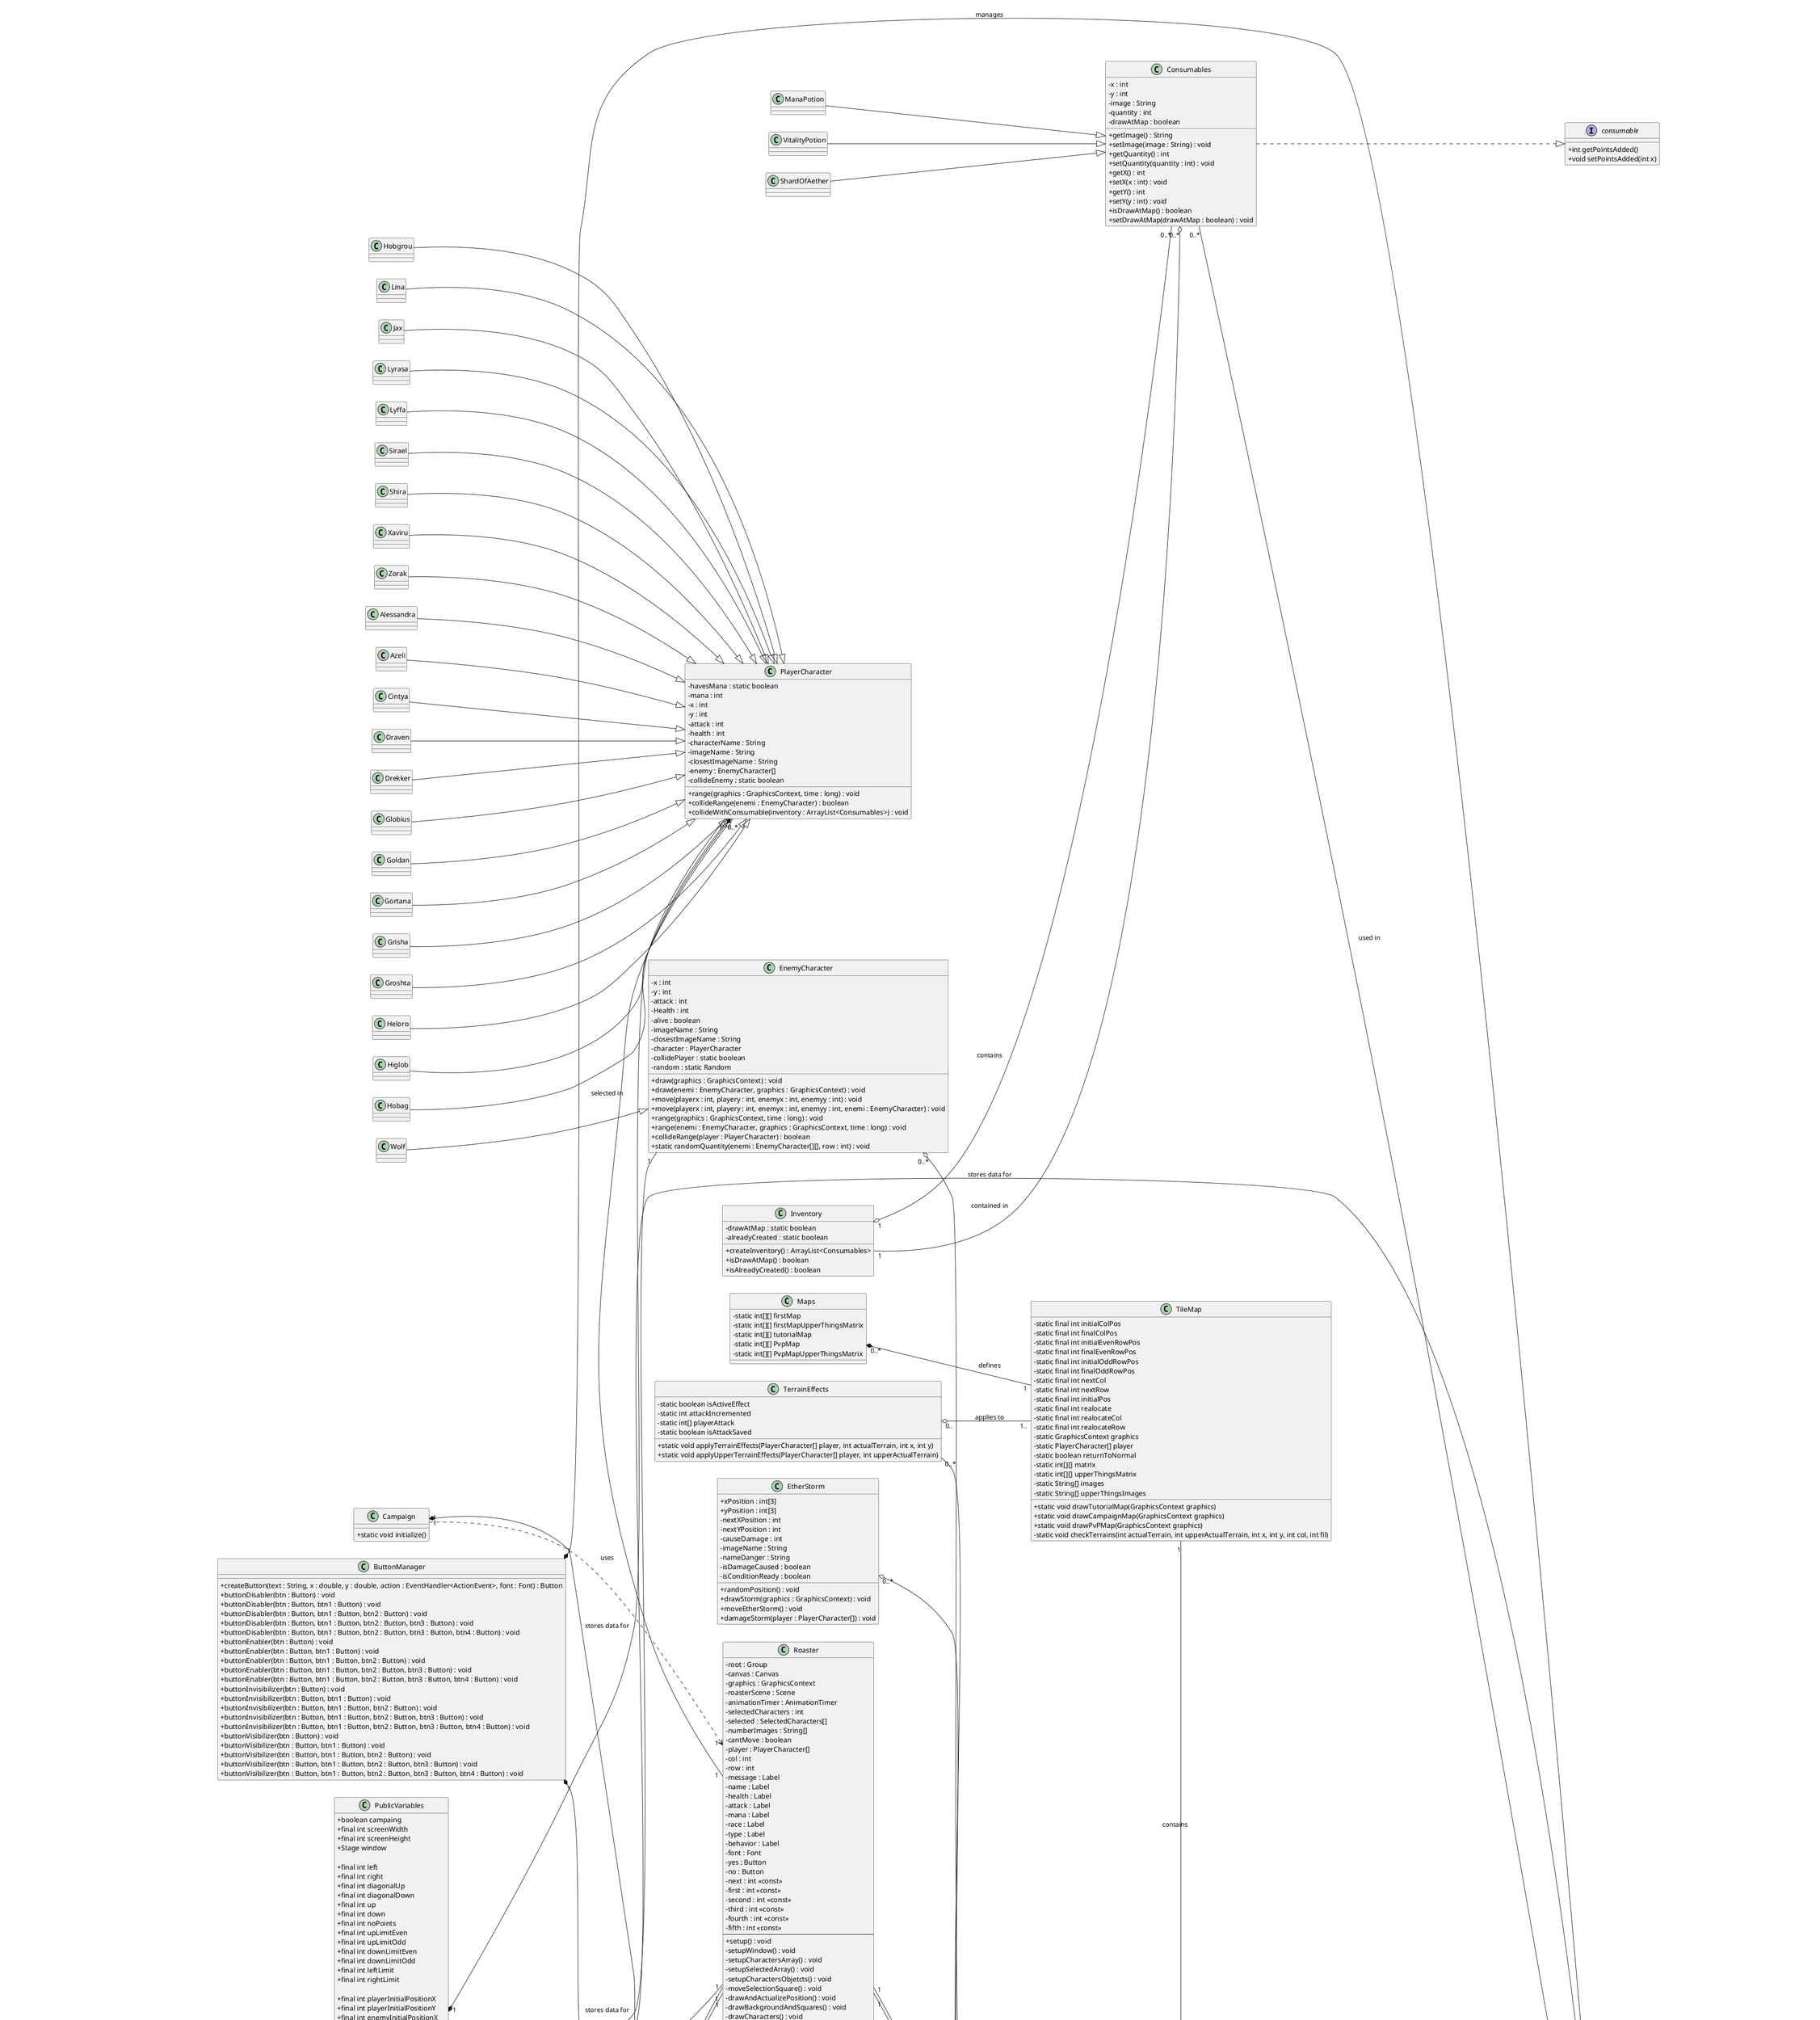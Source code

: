 @startuml
skinparam groupInheritance 2
skinparam classAttributeIconSize 0

' 1. Jerarquía de personajes
together {
  class PlayerCharacter {
    - havesMana : static boolean
    - mana : int
    - x : int
    - y : int
    - attack : int
    - health : int
    - characterName : String
    - imageName : String
    - closestImageName : String
    - enemy : EnemyCharacter[]
    - collideEnemy : static boolean

    + range(graphics : GraphicsContext, time : long) : void
    + collideRange(enemi : EnemyCharacter) : boolean
    + collideWithConsumable(inventory : ArrayList<Consumables>) : void
  }

  class EnemyCharacter {
    - x : int
    - y : int
    - attack : int
    - Health : int
    - alive : boolean
    - imageName : String
    - closestImageName : String
    - character : PlayerCharacter
    - collidePlayer : static boolean
    - random : static Random

    + draw(graphics : GraphicsContext) : void
    + draw(enemi : EnemyCharacter, graphics : GraphicsContext) : void
    + move(playerx : int, playery : int, enemyx : int, enemyy : int) : void
    + move(playerx : int, playery : int, enemyx : int, enemyy : int, enemi : EnemyCharacter) : void
    + range(graphics : GraphicsContext, time : long) : void
    + range(enemi : EnemyCharacter, graphics : GraphicsContext, time : long) : void
    + collideRange(player : PlayerCharacter) : boolean
    + static randomQuantity(enemi : EnemyCharacter[][], row : int) : void
  }

  Wolf --|> EnemyCharacter

  ' Subclases de PlayerCharacter
  Alessandra --|> PlayerCharacter
  Azeli --|> PlayerCharacter
  Cintya --|> PlayerCharacter
  Draven --|> PlayerCharacter
  Drekker --|> PlayerCharacter
  Globius --|> PlayerCharacter
  Goldan --|> PlayerCharacter
  Gortana --|> PlayerCharacter
  Grisha --|> PlayerCharacter
  Groshta --|> PlayerCharacter
  Heloro --|> PlayerCharacter
  Higlob --|> PlayerCharacter
  Hobag --|> PlayerCharacter
  Hobgrou --|> PlayerCharacter
  Jax --|> PlayerCharacter
  Lina --|> PlayerCharacter
  Lyffa --|> PlayerCharacter
  Lyrasa --|> PlayerCharacter
  Shira --|> PlayerCharacter
  Sirael --|> PlayerCharacter
  Xaviru --|> PlayerCharacter
  Zorak --|> PlayerCharacter
}

' 2. Sistema de consumibles
together {
  interface consumable {
    + int getPointsAdded()
    + void setPointsAdded(int x)
  }

  class Consumables {
    - x : int
    - y : int
    - image : String
    - quantity : int
    - drawAtMap : boolean

    + getImage() : String
    + setImage(image : String) : void
    + getQuantity() : int
    + setQuantity(quantity : int) : void
    + getX() : int
    + setX(x : int) : void
    + getY() : int
    + setY(y : int) : void
    + isDrawAtMap() : boolean
    + setDrawAtMap(drawAtMap : boolean) : void
  }

  Consumables ..|> consumable

   ManaPotion --|> Consumables
   VitalityPotion --|> Consumables
   ShardOfAether --|> Consumables
}

' 3. Núcleo del juego
left to right direction
class Game {
    - static Scene mainScene
    - static StackPane stackPane = new StackPane()
    - HBox mainContainer
    - VBox leftContainer
    - StackPane rightContainer
    + static void main(String[] args)
    + void start(Stage window)
    - void cssSettings()
    - void settings()
    + static Scene getMainScene()
}

class Campaign {
    + static void initialize()
}

class Gameplay {
    - player: PlayerCharacter[]
    - enemi: EnemyCharacter[][]
    - enemiSize: int
    - inventory: ArrayList<Consumables>
    - characterData: Label[]
    - potionQuantity: Label
    - manaQuantity: Label
    - emptyInventoryLabel: Label
    - previusX: int
    - previusY: int
    - actionPoints: int
    - noPoints: int
    - activateRange: boolean
    - grabConsumable: boolean
    - drawConsumable: boolean
    - gameplayTimer: AnimationTimer
    - gameplayScene: Scene
    - root: Pane
    - canvas: Canvas
    - graphics: GraphicsContext
    - time: int
    - left: int
    - right: int
    - up: int
    - down: int
    - diagonalUp: int
    - diagonalDown: int
    - leftLimit: int
    - rightLimit: int
    - upLimitOdd: int
    - upLimitEven: int
    - downLimitOdd: int
    - downLimitEven: int

    + checkIfYouWin(): void
    + areAllCharactersDead(): boolean
    + checkIfCharacterIsAlive(): void
    + actualizeCharacterData(): void
    + areAllEnemiesDead(): boolean
    + checkIfPlayerCollideWithConsumable(): void
    + checkIfDrawInventory(): void
    + checkIfPlayerCollideWithEnemy(): void
    + actualizeConsumablesAtInventary(): void
    + actualizePotionAtInventary(): void
    + actualizeManaAtInventary(): void
    + playerMovement(): void
    + rangeCollitionAllEnemies(): void
    + cleanup(): void
    + isGrabConsumable(): boolean
    + setGrabConsumable(grab: boolean): void
    + setDrawConsumable(draw: boolean): void
    + isActivateRange(): boolean
    + startGameplayTimer(): void
    + stopGameplayTimer(): void
}

class Combat {
    - static PlayerCharacter[] player
    - static EnemyCharacter[] enemy
    - static int selectedCharacter
    - static int selectedEnemy
    - static int playerTurn
    - static GraphicsContext graphics
    - static AnimationTimer animationForCombat
    - static Scene combatScene
    - static Group root
    - static Canvas canvas
    - static ArrayList<Consumables> inventory
    - static boolean selectEnemyToAttack
    - static boolean attackToSelectedEnemy
    - static Label message, playerLife, playerAttack, playerTurnLabel, enemyLife, enemyAttackL
    - static Font statsFont
    - static Button attack, runAway, passTurn, useConsumable, vitalityPotionButton, manaPotionButton, hideConsumablesButton
    - static boolean noRandomPosition
    - static boolean dropConsumable

    + static void setupCombat(EnemyCharacter[])
    - static void setupConfigurations(EnemyCharacter[])
    - static void setupWindow()
    - static void setupCombatAnimation()
    - static void checkLifeStatus()
    - static void switchToAlivePlayer()
    - static void switchToAliveEnemy()
    - static boolean areAllCharactersDead()
    - static boolean areAllEnemiesDead()
    - static void updateEnemyState()
    - static void resetEnemiesAfterBattle()
    - static void dropConsumable()
    - static void changeToGameplay()
    - static void updateState()
    - static void draw()
    - static void drawAssets()
    - static void drawPlayer()
    - static void drawEnemy()
    - static void drawSelector()
    - static void drawPortraits()
    - static void enemyTurn()
    - static void enemyAttack()
    - static void setupKeyHandling()
    - static void setupLabels()
    - static void setupButtons()
    - static void setupRoot()
    - static void playerAttack()
    - static int selectAlivePlayerForAttack(int)
    - static void playerPassTurn()
    - static void playerUseConsumable()
    - static void hideConsumables()
    - static void useManaPotion()
    - static void useVitalityPotion()
    - static void playerRunAway()
    + static boolean isNoRandomPosition()
    + static void setNoRandomPosition(boolean)
    + static boolean isDropConsumable()
}

class Gameover {
  - player : PlayerCharacter[]
  - gameOverRoot : Group
  - gameOverScene : Scene
  - canvas : Canvas
  - gameOver : ImageView
  - restartLabel : Label

  + gameOver(sceneToGameOver : Scene, animationTimerToStop : AnimationTimer) : void
  - gameOverScreenConfig() : void
  - labelConfigurations() : void
  - setupRestartListener(gameOverScene : Scene) : void
}

' 4. Gestión de menús
together {
  class MainMenu {
        - static Button play
        - static Button options
        - static Button exit
        - static VBox mainMenu

        + static void initMainMenu()
        + static VBox getMainMenu()
  }

  class ControlsInstructions{
        - static VBox controlsVBox
        - static Label controlsLabel
        - static Button back

        + static void initControlsInstructions()
        + static void hideMenu()
        + static void showMenu()
  }

  class GameModeMenu{
        - static Button campaign
        - static Button pvp
        - static Button back
        - static VBox gameModeMenu

        + static void initGameModeMenu()
        + static VBox getGameModeMenu()
        + static void hideMenu()
        + static void showMenu()
  }

  class OptionsMenu{
        - static Button controls
        - static Button video
        - static Button audio
        - static Button back
        - static VBox optionsMenu

        + static void initOptionsMenu()
        + static void showMenu()
        + static void hideMenu()
  }

  class PauseMenu{
        - static VBox pauseMenu
        - static Button resume
        - static Button options
        - static Button exitGame
        - static Button video
        - static Button audio
        - static Button back
        - static Label MusicSound
        - static Slider MusicVolumen
        - static Label EffectSound
        - static Slider EffectVolumen
        - static Label brightnessLabel
        - static Slider brightnessSlider
        - static ColorAdjust brightness

        + static void initPauseMenu()
        + static void managePauseMenu()
        + static void hide()
        + static void hideLabels()
        + static void showLabels()
        + static void showOptionsButtons()
        + static void hideOptionsButtons()
        + static void showVolumeSliders()
        + static void hideVolumeSliders()
        + static void showBrightnessSlider()
        + static void hideBrightnessSlider()
  }

  class SlidersBrightnessMenu{
        + static Label brightnessLabel
        + static Slider brightnessSlider
        + static VBox brightnessVbox
        + static Button back

        + static void initBrightnessSlider()
        + static void showSlider()
        + static void hideSlider()
  }

  class SlidersSoundsMenu{
        - static Label MasterSound
        - static Slider MasterVolumen
        - static Label MusicSound
        - static Slider MusicVolumen
        - static Label EffectSound
        - static Slider EffectVolumen
        - static Button back
        - static VBox allSlider

        + static void initSlidersForVolumen()
        + static void showSlider()
        + static void hideSlider()
  }
}

' 5. Utilidades y managers
together {
  class AudioPlayer{
     - sounds : Map<String, MediaPlayer>
     - clips : Map<String, AudioClip>
     - MusicVolumen : double
     - ClipsVolumen : double
     - activeSounds : Map<String, MediaPlayer>
     - activeClips : Map<String, AudioClip>

     + initMediaPlayer() : void
     + initAudioClips() : void
     + playSelectedCharacter() : void
     + playMainMenu() : void
     + stopMainMenu() : void
     + playButtonSound() : void
     + playRoasterButtonSound() : void
     + playCombatMusic() : void
     + playGameOver() : void
     + stopIfPlaying(soundKey : String) : void
     + playTileMap() : void
  }

  class ButtonManager {
    + createButton(text : String, x : double, y : double, action : EventHandler<ActionEvent>, font : Font) : Button
    + buttonDisabler(btn : Button) : void
    + buttonDisabler(btn : Button, btn1 : Button) : void
    + buttonDisabler(btn : Button, btn1 : Button, btn2 : Button) : void
    + buttonDisabler(btn : Button, btn1 : Button, btn2 : Button, btn3 : Button) : void
    + buttonDisabler(btn : Button, btn1 : Button, btn2 : Button, btn3 : Button, btn4 : Button) : void
    + buttonEnabler(btn : Button) : void
    + buttonEnabler(btn : Button, btn1 : Button) : void
    + buttonEnabler(btn : Button, btn1 : Button, btn2 : Button) : void
    + buttonEnabler(btn : Button, btn1 : Button, btn2 : Button, btn3 : Button) : void
    + buttonEnabler(btn : Button, btn1 : Button, btn2 : Button, btn3 : Button, btn4 : Button) : void
    + buttonInvisibilizer(btn : Button) : void
    + buttonInvisibilizer(btn : Button, btn1 : Button) : void
    + buttonInvisibilizer(btn : Button, btn1 : Button, btn2 : Button) : void
    + buttonInvisibilizer(btn : Button, btn1 : Button, btn2 : Button, btn3 : Button) : void
    + buttonInvisibilizer(btn : Button, btn1 : Button, btn2 : Button, btn3 : Button, btn4 : Button) : void
    + buttonVisibilizer(btn : Button) : void
    + buttonVisibilizer(btn : Button, btn1 : Button) : void
    + buttonVisibilizer(btn : Button, btn1 : Button, btn2 : Button) : void
    + buttonVisibilizer(btn : Button, btn1 : Button, btn2 : Button, btn3 : Button) : void
    + buttonVisibilizer(btn : Button, btn1 : Button, btn2 : Button, btn3 : Button, btn4 : Button) : void
  }

  class LabelManager {
    + createLabel(double x, double y, String text, Color color, Font font) : Label
    + labelDisabler(Label... lbls) : void
    + labelEnabler(Label... lbls) : void
    + labelInvisibilizer(Label... lbls) : void
    + labelVisibilizer(Label... lbls) : void
    + labelSetFont(Label... lbls, Font f) : void
    + labelSetColor(Label... lbls, Color c) : void
    + labelLocator(Label label, int x, int y) : void
    + labelLocator(...) : void
  }

  class PublicVariables {
    + boolean campaing
    + final int screenWidth
    + final int screenHeight
    + Stage window

    + final int left
    + final int right
    + final int diagonalUp
    + final int diagonalDown
    + final int up
    + final int down
    + final int noPoints
    + final int upLimitEven
    + final int upLimitOdd
    + final int downLimitEven
    + final int downLimitOdd
    + final int leftLimit
    + final int rightLimit

    + final int playerInitialPositionX
    + final int playerInitialPositionY
    + final int enemyInitialPositionX
    + final int enemyInitialPositionY

    + final int xLeftDownCornerLimit
    + final int yLeftDownCornerLimit
    + final int xLeftUpCornerLimit
    + final int yLeftUpCornerLimit
    + final int xRightDownCornerLimit
    + final int yRightDownCornerLimit
    + final int xRightUpCornerLimit
    + final int yRightUpCornerLimit
    + final int upLimit
    + final int downLimit
    + final int nextRowEven
    + final int nextRowOdd
    + final int initialEvenRow
    + final int finalEvenRow
    + final int initialOddRow
    + final int finalOddRow

    + PlayerCharacter Alessandra
    + PlayerCharacter Azeli
    + PlayerCharacter Cintya
    + PlayerCharacter Draven
    + PlayerCharacter Drekker
    + PlayerCharacter Globius
    + PlayerCharacter Goldan
    + PlayerCharacter Gortana
    + PlayerCharacter Grisha
    + PlayerCharacter Groshta
    + PlayerCharacter Heloro
    + PlayerCharacter Higlob
    + PlayerCharacter Hobag
    + PlayerCharacter Hobgrou
    + PlayerCharacter Jax
    + PlayerCharacter Lina
    + PlayerCharacter Lyffa
    + PlayerCharacter Lyrasa
    + PlayerCharacter Shira
    + PlayerCharacter Sirael
    + PlayerCharacter Xaviru
    + PlayerCharacter Zorak
  }

  class Initializer {
    + InitAllMethods() : void
  }

  class SelectedCharacters {
    - int x
    - int y
    - int numberImage
    - boolean characterActivated
  }
}

' 6. Sistema de mapas y efectos
together {
  class TerrainEffects {
        - static boolean isActiveEffect
        - static int attackIncremented
        - static int[] playerAttack
        - static boolean isAttackSaved
        + static void applyTerrainEffects(PlayerCharacter[] player, int actualTerrain, int x, int y)
        + static void applyUpperTerrainEffects(PlayerCharacter[] player, int upperActualTerrain)
  }

  class TileMap {
         - static final int initialColPos
         - static final int finalColPos
         - static final int initialEvenRowPos
         - static final int finalEvenRowPos
         - static final int initialOddRowPos
         - static final int finalOddRowPos
         - static final int nextCol
         - static final int nextRow
         - static final int initialPos
         - static final int realocate
         - static final int realocateCol
         - static final int realocateRow
         - static GraphicsContext graphics
         - static PlayerCharacter[] player
         - static boolean returnToNormal
         - static int[][] matrix
         - static int[][] upperThingsMatrix
         - static String[] images
         - static String[] upperThingsImages

         + static void drawTutorialMap(GraphicsContext graphics)
         + static void drawCampaignMap(GraphicsContext graphics)
         + static void drawPvPMap(GraphicsContext graphics)
         - static void checkTerrains(int actualTerrain, int upperActualTerrain, int x, int y, int col, int fil)
  }

  class Maps {
    - static int[][] firstMap
    - static int[][] firstMapUpperThingsMatrix
    - static int[][] tutorialMap
    - static int[][] PvpMap
    - static int[][] PvpMapUpperThingsMatrix
  }

  class EtherStorm {
    + xPosition : int[3]
    + yPosition : int[3]
    - nextXPosition : int
    - nextYPosition : int
    - causeDamage : int
    - imageName : String
    - nameDanger : String
    - isDamageCaused : boolean
    - isConditionReady : boolean

    + randomPosition() : void
    + drawStorm(graphics : GraphicsContext) : void
    + moveEtherStorm() : void
    + damageStorm(player : PlayerCharacter[]) : void
  }

  ' 7. Selección de personajes
  class Roaster {
      - root : Group
      - canvas : Canvas
      - graphics : GraphicsContext
      - roasterScene : Scene
      - animationTimer : AnimationTimer
      - selectedCharacters : int
      - selected : SelectedCharacters[]
      - numberImages : String[]
      - cantMove : boolean
      - player : PlayerCharacter[]
      - col : int
      - row : int
      - message : Label
      - name : Label
      - health : Label
      - attack : Label
      - mana : Label
      - race : Label
      - type : Label
      - behavior : Label
      - font : Font
      - yes : Button
      - no : Button
      - next : int <<const>>
      - first : int <<const>>
      - second : int <<const>>
      - third : int <<const>>
      - fourth : int <<const>>
      - fifth : int <<const>>
      --
      + setup() : void
      - setupWindow() : void
      - setupCharactersArray() : void
      - setupSelectedArray() : void
      - setupCharactersObjetcts() : void
      - moveSelectionSquare() : void
      - drawAndActualizePosition() : void
      - drawBackgroundAndSquares() : void
      - drawCharacters() : void
      - drawSelectionSquare() : void
      - settingLabels() : void
      - drawCharactersData() : void
      + drawSelectedCharacters() : void
      + allCharactersSelected() : void
      + selectCharacter() : void
      + reset() : void
      + threeActions() : EventHandler<ActionEvent>
  }

  ' 8. Inventario
  class Inventory {
      - drawAtMap : static boolean
      - alreadyCreated : static boolean

      + createInventory() : ArrayList<Consumables>
      + isDrawAtMap() : boolean
      + isAlreadyCreated() : boolean
  }

  ' 9. Relaciones con etiquetas
  Game "1" *-- "1" Initializer : "initializes"
  Gameplay "1" *-- "1" Roaster : "haves"
  Gameplay "1" *-- "1" Combat : "haves"
  Gameplay "1" *-- "1" TileMap : "contains"

  AudioPlayer "1" o-- "1" Gameplay : "provides audio to"
  AudioPlayer "1" o-- "1" Combat : "provides audio to"
  AudioPlayer "1" o-- "1" Gameover : "provides audio to"
  AudioPlayer "1" o-- "1" Roaster : "provides audio to"
  AudioPlayer "1" o-- "1" MainMenu : "provides audio to"
  AudioPlayer "1" o-- "1" ControlsInstructions : "provides audio to"
  AudioPlayer "1" o-- "1" GameModeMenu : "provides audio to"
  AudioPlayer "1" o-- "1" OptionsMenu : "provides audio to"
  AudioPlayer "1" o-- "1" PauseMenu : "provides audio to"
  AudioPlayer "1" o-- "1" SlidersBrightnessMenu : "provides audio to"
  AudioPlayer "1" o-- "1" SlidersSoundsMenu : "provides audio to"

  ButtonManager "1" *-- "1" Gameplay : "manages"
  ButtonManager "1" *-- "1" Combat : "manages"

  LabelManager "1" o-- "1" Gameplay : "manages"
  LabelManager "1" o-- "1" Combat : "manages"

  PublicVariables "1" *-- "1" Combat : "stores data for"
  PublicVariables "1" *-- "1" Roaster : "stores data for"
  PublicVariables "1" *-- "1" Gameplay : "stores data for"
  PublicVariables "1" *-- "1" PlayerCharacter : "stores data for"
  PublicVariables "1" *-- "1" EnemyCharacter : "stores data for"

  SelectedCharacters "1" *-- "1" Roaster : "contains"

  Campaign "1" *-- "1" Gameplay : "controls"
  Campaign "1" ..> "1" Roaster : "uses"

  Combat "1" ..> "1" Gameplay : "depends on"

  Consumables "0..*" o-- "1" Inventory : "contained in"
  Consumables "0..*" --> "1" Combat : "used in"

  Gameover "1" o-- "1" Combat : "triggered by"
  Gameover "1" o-- "1" Gameplay : "triggered by"

  TerrainEffects "0..*" --> "1" Gameplay : "affects"
  TerrainEffects "0.." o-- "1.." TileMap : "applies to"
  Maps "0..*" *-- "1" TileMap : "defines"

  ControlsInstructions "1" o-- "1" MainMenu : "navigated from"
  GameModeMenu "1" o-- "1" MainMenu : "navigated from"
  OptionsMenu "1" o-- "1" MainMenu : "navigated from"
  SlidersBrightnessMenu "1" o-- "1" OptionsMenu : "child of"
  SlidersSoundsMenu "1" o-- "1" OptionsMenu : "child of"
  PauseMenu "1" o-- "1" Gameplay : "pauses"
  PauseMenu "1" o-- "1" Combat : "pauses"

  Roaster "1" --> "1" GameModeMenu : "selected from"

  EtherStorm "0..*" o-- "1" Gameplay : "occurs in"

  PlayerCharacter "0..*" *-- "1" Roaster : "selected in"
  EnemyCharacter "0..*" o-- "1" Gameplay : "appears in"
  Inventory "1" o-- "0..*" Consumables : "contains"

  @enduml
}
